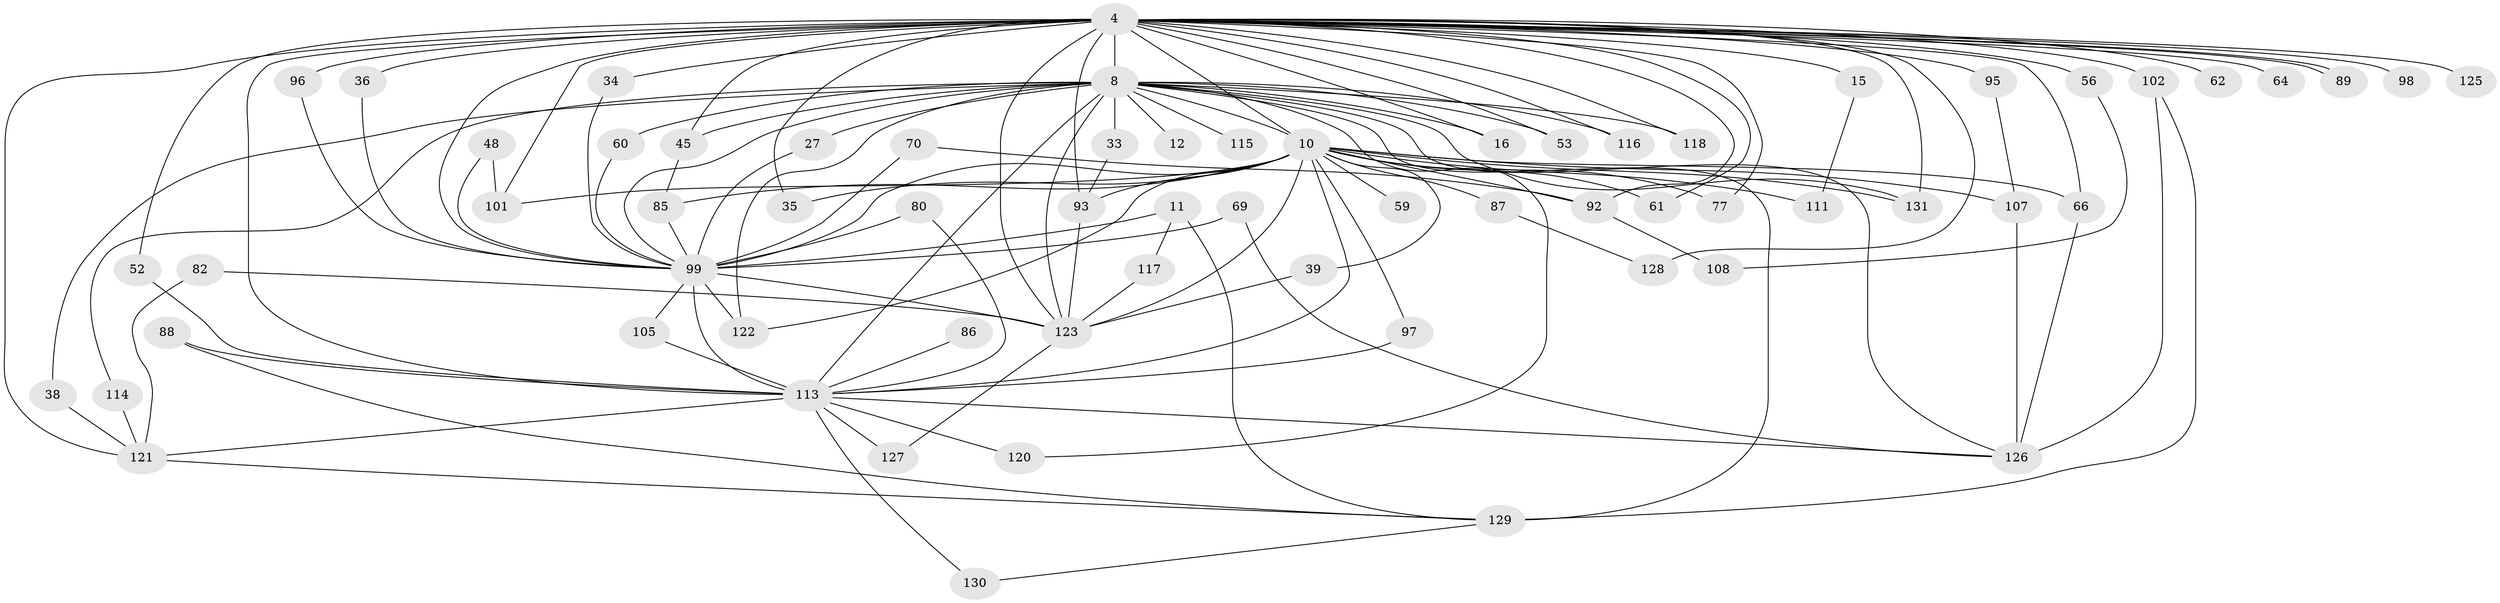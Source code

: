 // original degree distribution, {19: 0.007633587786259542, 23: 0.007633587786259542, 41: 0.007633587786259542, 35: 0.007633587786259542, 27: 0.007633587786259542, 22: 0.015267175572519083, 14: 0.007633587786259542, 25: 0.007633587786259542, 12: 0.007633587786259542, 4: 0.09923664122137404, 2: 0.5572519083969466, 3: 0.183206106870229, 7: 0.022900763358778626, 5: 0.03816793893129771, 6: 0.022900763358778626}
// Generated by graph-tools (version 1.1) at 2025/45/03/09/25 04:45:34]
// undirected, 65 vertices, 127 edges
graph export_dot {
graph [start="1"]
  node [color=gray90,style=filled];
  4 [super="+3"];
  8 [super="+5"];
  10 [super="+2"];
  11;
  12;
  15;
  16;
  27;
  33;
  34;
  35;
  36;
  38;
  39;
  45 [super="+42+31"];
  48;
  52;
  53;
  56;
  59;
  60;
  61;
  62;
  64;
  66 [super="+22+20"];
  69;
  70;
  77;
  80;
  82;
  85 [super="+71"];
  86;
  87;
  88;
  89;
  92 [super="+44"];
  93 [super="+75"];
  95;
  96 [super="+14"];
  97;
  98;
  99 [super="+13+6+47+74"];
  101 [super="+43"];
  102 [super="+54+55"];
  105;
  107 [super="+79"];
  108;
  111;
  113 [super="+76+103+84+112+9"];
  114;
  115;
  116;
  117;
  118;
  120;
  121 [super="+26"];
  122 [super="+23+94"];
  123 [super="+17+78+51+106+119"];
  125;
  126 [super="+110"];
  127;
  128 [super="+65"];
  129 [super="+100+124+83"];
  130;
  131 [super="+72+109"];
  4 -- 8 [weight=4];
  4 -- 10 [weight=4];
  4 -- 15 [weight=2];
  4 -- 16;
  4 -- 36;
  4 -- 52;
  4 -- 56 [weight=2];
  4 -- 64 [weight=2];
  4 -- 66 [weight=3];
  4 -- 89;
  4 -- 89;
  4 -- 95;
  4 -- 102 [weight=3];
  4 -- 116;
  4 -- 128 [weight=3];
  4 -- 34;
  4 -- 35;
  4 -- 53;
  4 -- 61;
  4 -- 62;
  4 -- 77;
  4 -- 93;
  4 -- 96;
  4 -- 98;
  4 -- 118;
  4 -- 123 [weight=8];
  4 -- 125;
  4 -- 101;
  4 -- 45 [weight=2];
  4 -- 92 [weight=2];
  4 -- 99 [weight=5];
  4 -- 131;
  4 -- 113 [weight=9];
  4 -- 121 [weight=2];
  8 -- 10 [weight=4];
  8 -- 12 [weight=2];
  8 -- 16;
  8 -- 27;
  8 -- 33 [weight=2];
  8 -- 38;
  8 -- 45 [weight=3];
  8 -- 53;
  8 -- 114;
  8 -- 115 [weight=2];
  8 -- 118;
  8 -- 116;
  8 -- 120;
  8 -- 122 [weight=3];
  8 -- 60;
  8 -- 131 [weight=2];
  8 -- 99 [weight=7];
  8 -- 126;
  8 -- 123;
  8 -- 113 [weight=6];
  8 -- 129 [weight=3];
  10 -- 39;
  10 -- 77;
  10 -- 97;
  10 -- 111;
  10 -- 131 [weight=3];
  10 -- 122;
  10 -- 85;
  10 -- 87;
  10 -- 92 [weight=2];
  10 -- 35;
  10 -- 101 [weight=2];
  10 -- 107 [weight=2];
  10 -- 59;
  10 -- 61;
  10 -- 99 [weight=6];
  10 -- 66;
  10 -- 123;
  10 -- 93;
  10 -- 113 [weight=6];
  11 -- 117;
  11 -- 99 [weight=2];
  11 -- 129;
  15 -- 111;
  27 -- 99;
  33 -- 93;
  34 -- 99;
  36 -- 99;
  38 -- 121;
  39 -- 123;
  45 -- 85;
  48 -- 101;
  48 -- 99;
  52 -- 113;
  56 -- 108;
  60 -- 99;
  66 -- 126 [weight=2];
  69 -- 99;
  69 -- 126;
  70 -- 92;
  70 -- 99;
  80 -- 99;
  80 -- 113;
  82 -- 123;
  82 -- 121;
  85 -- 99;
  86 -- 113;
  87 -- 128;
  88 -- 113;
  88 -- 129;
  92 -- 108;
  93 -- 123;
  95 -- 107;
  96 -- 99;
  97 -- 113;
  99 -- 105;
  99 -- 123 [weight=4];
  99 -- 122;
  99 -- 113 [weight=5];
  102 -- 129;
  102 -- 126;
  105 -- 113;
  107 -- 126;
  113 -- 120;
  113 -- 126;
  113 -- 127;
  113 -- 121 [weight=2];
  113 -- 130;
  114 -- 121;
  117 -- 123;
  121 -- 129;
  123 -- 127;
  129 -- 130;
}
